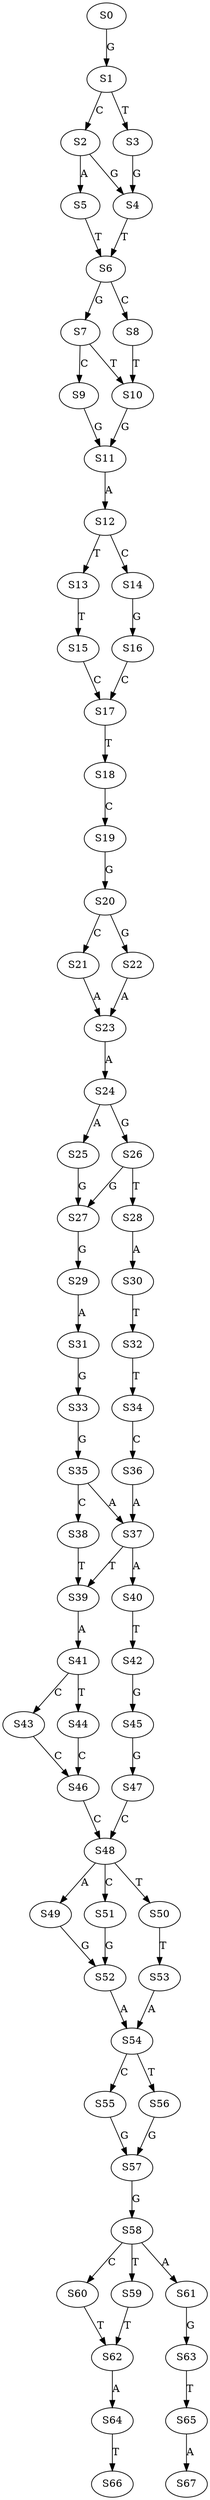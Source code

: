 strict digraph  {
	S0 -> S1 [ label = G ];
	S1 -> S2 [ label = C ];
	S1 -> S3 [ label = T ];
	S2 -> S4 [ label = G ];
	S2 -> S5 [ label = A ];
	S3 -> S4 [ label = G ];
	S4 -> S6 [ label = T ];
	S5 -> S6 [ label = T ];
	S6 -> S7 [ label = G ];
	S6 -> S8 [ label = C ];
	S7 -> S9 [ label = C ];
	S7 -> S10 [ label = T ];
	S8 -> S10 [ label = T ];
	S9 -> S11 [ label = G ];
	S10 -> S11 [ label = G ];
	S11 -> S12 [ label = A ];
	S12 -> S13 [ label = T ];
	S12 -> S14 [ label = C ];
	S13 -> S15 [ label = T ];
	S14 -> S16 [ label = G ];
	S15 -> S17 [ label = C ];
	S16 -> S17 [ label = C ];
	S17 -> S18 [ label = T ];
	S18 -> S19 [ label = C ];
	S19 -> S20 [ label = G ];
	S20 -> S21 [ label = C ];
	S20 -> S22 [ label = G ];
	S21 -> S23 [ label = A ];
	S22 -> S23 [ label = A ];
	S23 -> S24 [ label = A ];
	S24 -> S25 [ label = A ];
	S24 -> S26 [ label = G ];
	S25 -> S27 [ label = G ];
	S26 -> S27 [ label = G ];
	S26 -> S28 [ label = T ];
	S27 -> S29 [ label = G ];
	S28 -> S30 [ label = A ];
	S29 -> S31 [ label = A ];
	S30 -> S32 [ label = T ];
	S31 -> S33 [ label = G ];
	S32 -> S34 [ label = T ];
	S33 -> S35 [ label = G ];
	S34 -> S36 [ label = C ];
	S35 -> S37 [ label = A ];
	S35 -> S38 [ label = C ];
	S36 -> S37 [ label = A ];
	S37 -> S39 [ label = T ];
	S37 -> S40 [ label = A ];
	S38 -> S39 [ label = T ];
	S39 -> S41 [ label = A ];
	S40 -> S42 [ label = T ];
	S41 -> S43 [ label = C ];
	S41 -> S44 [ label = T ];
	S42 -> S45 [ label = G ];
	S43 -> S46 [ label = C ];
	S44 -> S46 [ label = C ];
	S45 -> S47 [ label = G ];
	S46 -> S48 [ label = C ];
	S47 -> S48 [ label = C ];
	S48 -> S49 [ label = A ];
	S48 -> S50 [ label = T ];
	S48 -> S51 [ label = C ];
	S49 -> S52 [ label = G ];
	S50 -> S53 [ label = T ];
	S51 -> S52 [ label = G ];
	S52 -> S54 [ label = A ];
	S53 -> S54 [ label = A ];
	S54 -> S55 [ label = C ];
	S54 -> S56 [ label = T ];
	S55 -> S57 [ label = G ];
	S56 -> S57 [ label = G ];
	S57 -> S58 [ label = G ];
	S58 -> S59 [ label = T ];
	S58 -> S60 [ label = C ];
	S58 -> S61 [ label = A ];
	S59 -> S62 [ label = T ];
	S60 -> S62 [ label = T ];
	S61 -> S63 [ label = G ];
	S62 -> S64 [ label = A ];
	S63 -> S65 [ label = T ];
	S64 -> S66 [ label = T ];
	S65 -> S67 [ label = A ];
}
